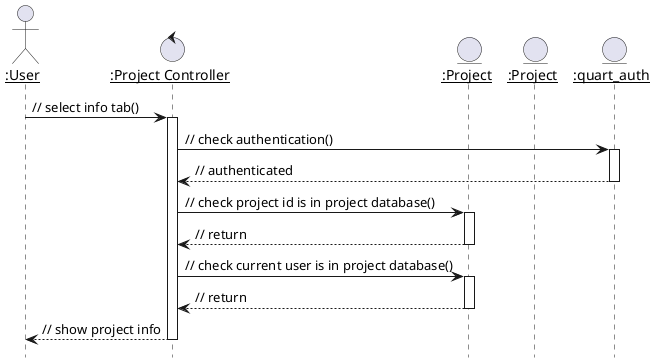 @startuml
hide footbox
autoactivate on
skinparam sequenceParticipant underline
actor ":User" as usr
control ":Project Controller" as ctl
entity ":Project" as db_prj
entity ":Project" as db_usr
entity ":quart_auth" as quart

usr -> ctl : // select info tab()
ctl -> quart : // check authentication()
ctl <-- quart : // authenticated
ctl -> db_prj : // check project id is in project database()
ctl <-- db_prj : // return
ctl -> db_prj : // check current user is in project database()
ctl <-- db_prj : // return
usr <-- ctl : // show project info
@enduml